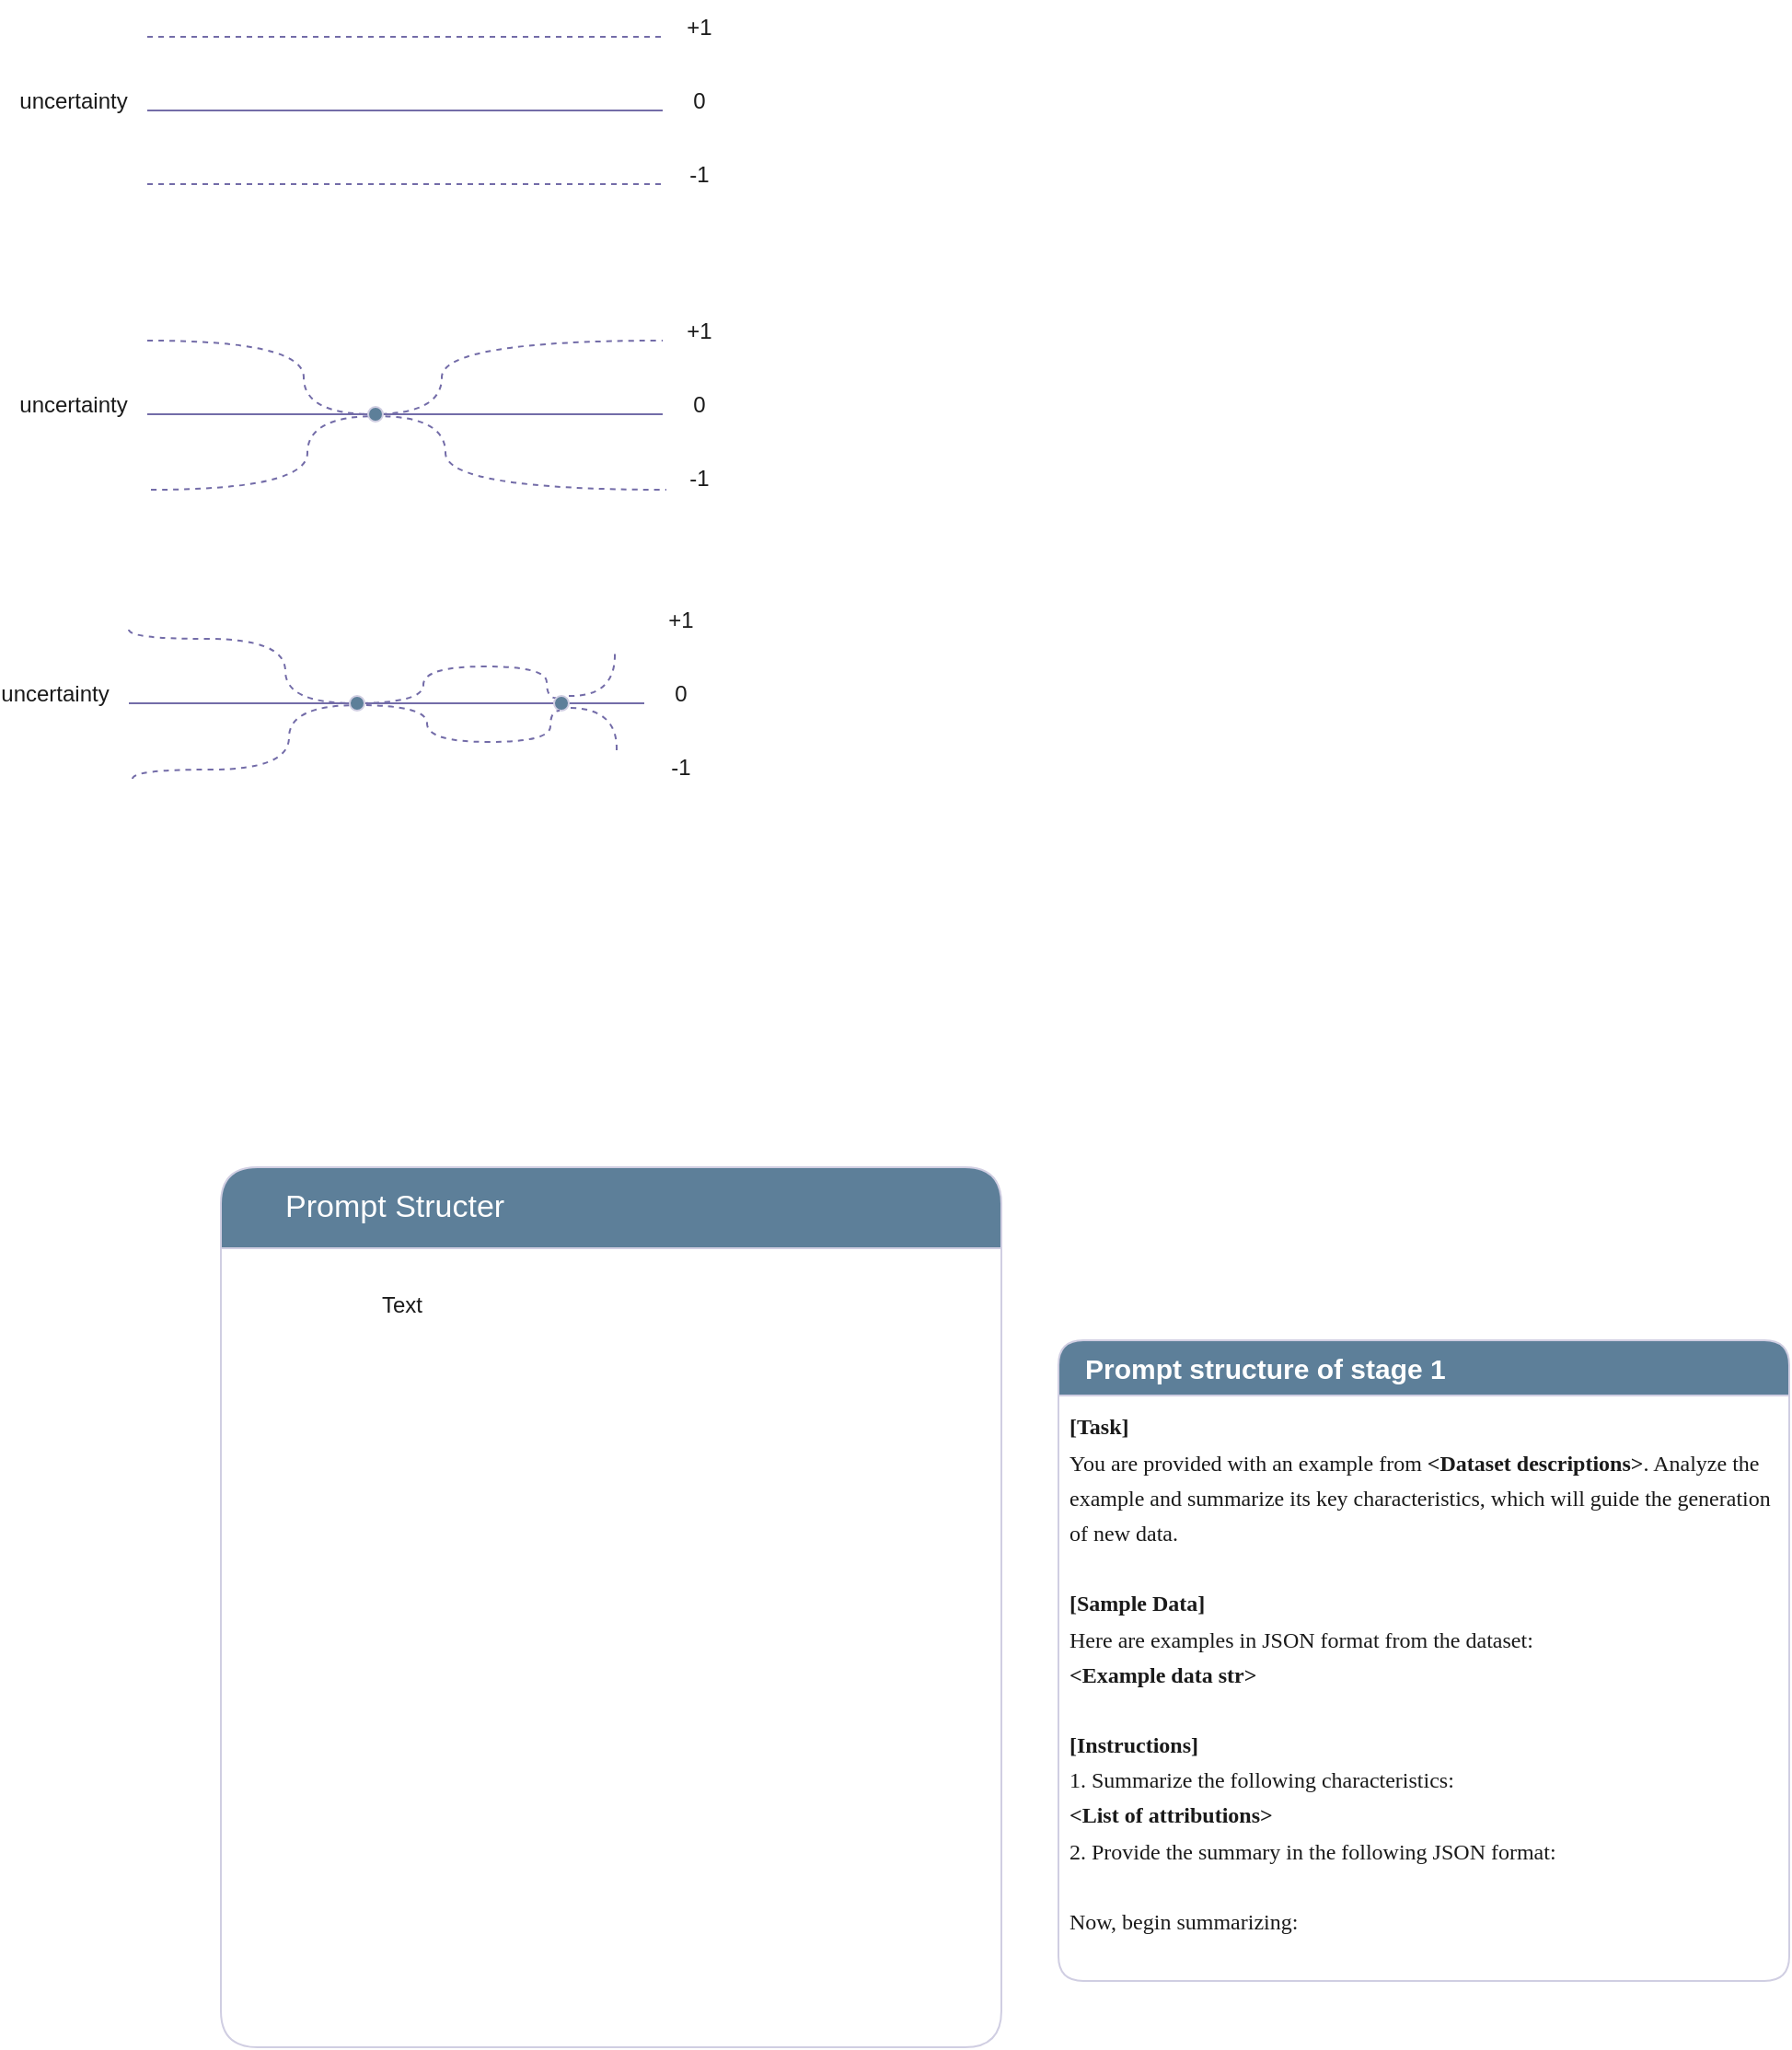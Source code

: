 <mxfile version="25.0.3">
  <diagram name="第 1 页" id="lmeAzv1xJxpM9KXliiJ_">
    <mxGraphModel dx="698" dy="353" grid="0" gridSize="10" guides="1" tooltips="1" connect="1" arrows="1" fold="1" page="1" pageScale="1" pageWidth="2339" pageHeight="3300" math="0" shadow="0">
      <root>
        <mxCell id="0" />
        <mxCell id="1" parent="0" />
        <mxCell id="M8Utd9DkcwMgNc3Gs6nq-1" value="" style="endArrow=none;html=1;rounded=0;labelBackgroundColor=none;strokeColor=#736CA8;fontColor=default;" parent="1" edge="1">
          <mxGeometry width="50" height="50" relative="1" as="geometry">
            <mxPoint x="320" y="240" as="sourcePoint" />
            <mxPoint x="600" y="240" as="targetPoint" />
          </mxGeometry>
        </mxCell>
        <mxCell id="M8Utd9DkcwMgNc3Gs6nq-2" value="" style="endArrow=none;dashed=1;html=1;rounded=0;labelBackgroundColor=none;strokeColor=#736CA8;fontColor=default;" parent="1" edge="1">
          <mxGeometry width="50" height="50" relative="1" as="geometry">
            <mxPoint x="320" y="200" as="sourcePoint" />
            <mxPoint x="600" y="200" as="targetPoint" />
          </mxGeometry>
        </mxCell>
        <mxCell id="M8Utd9DkcwMgNc3Gs6nq-3" value="" style="endArrow=none;dashed=1;html=1;rounded=0;labelBackgroundColor=none;strokeColor=#736CA8;fontColor=default;" parent="1" edge="1">
          <mxGeometry width="50" height="50" relative="1" as="geometry">
            <mxPoint x="320" y="280" as="sourcePoint" />
            <mxPoint x="600" y="280" as="targetPoint" />
          </mxGeometry>
        </mxCell>
        <mxCell id="M8Utd9DkcwMgNc3Gs6nq-4" value="uncertainty" style="text;html=1;align=center;verticalAlign=middle;whiteSpace=wrap;rounded=0;labelBackgroundColor=none;fontColor=#1A1A1A;" parent="1" vertex="1">
          <mxGeometry x="250" y="220" width="60" height="30" as="geometry" />
        </mxCell>
        <mxCell id="M8Utd9DkcwMgNc3Gs6nq-6" value="0" style="text;html=1;align=center;verticalAlign=middle;whiteSpace=wrap;rounded=0;labelBackgroundColor=none;fontColor=#1A1A1A;" parent="1" vertex="1">
          <mxGeometry x="590" y="220" width="60" height="30" as="geometry" />
        </mxCell>
        <mxCell id="M8Utd9DkcwMgNc3Gs6nq-7" value="+1" style="text;html=1;align=center;verticalAlign=middle;whiteSpace=wrap;rounded=0;labelBackgroundColor=none;fontColor=#1A1A1A;" parent="1" vertex="1">
          <mxGeometry x="590" y="180" width="60" height="30" as="geometry" />
        </mxCell>
        <mxCell id="M8Utd9DkcwMgNc3Gs6nq-8" value="-1" style="text;html=1;align=center;verticalAlign=middle;whiteSpace=wrap;rounded=0;labelBackgroundColor=none;fontColor=#1A1A1A;" parent="1" vertex="1">
          <mxGeometry x="590" y="260" width="60" height="30" as="geometry" />
        </mxCell>
        <mxCell id="M8Utd9DkcwMgNc3Gs6nq-9" value="" style="endArrow=none;html=1;rounded=0;labelBackgroundColor=none;strokeColor=#736CA8;fontColor=default;" parent="1" edge="1">
          <mxGeometry width="50" height="50" relative="1" as="geometry">
            <mxPoint x="320" y="405" as="sourcePoint" />
            <mxPoint x="600" y="405" as="targetPoint" />
          </mxGeometry>
        </mxCell>
        <mxCell id="M8Utd9DkcwMgNc3Gs6nq-10" value="" style="endArrow=none;dashed=1;html=1;rounded=0;edgeStyle=orthogonalEdgeStyle;curved=1;labelBackgroundColor=none;strokeColor=#736CA8;fontColor=default;" parent="1" edge="1">
          <mxGeometry width="50" height="50" relative="1" as="geometry">
            <mxPoint x="320" y="365" as="sourcePoint" />
            <mxPoint x="600" y="365" as="targetPoint" />
            <Array as="points">
              <mxPoint x="405" y="365" />
              <mxPoint x="405" y="405" />
              <mxPoint x="480" y="405" />
              <mxPoint x="480" y="365" />
            </Array>
          </mxGeometry>
        </mxCell>
        <mxCell id="M8Utd9DkcwMgNc3Gs6nq-12" value="uncertainty" style="text;html=1;align=center;verticalAlign=middle;whiteSpace=wrap;rounded=0;labelBackgroundColor=none;fontColor=#1A1A1A;" parent="1" vertex="1">
          <mxGeometry x="250" y="385" width="60" height="30" as="geometry" />
        </mxCell>
        <mxCell id="M8Utd9DkcwMgNc3Gs6nq-13" value="0" style="text;html=1;align=center;verticalAlign=middle;whiteSpace=wrap;rounded=0;labelBackgroundColor=none;fontColor=#1A1A1A;" parent="1" vertex="1">
          <mxGeometry x="590" y="385" width="60" height="30" as="geometry" />
        </mxCell>
        <mxCell id="M8Utd9DkcwMgNc3Gs6nq-14" value="+1" style="text;html=1;align=center;verticalAlign=middle;whiteSpace=wrap;rounded=0;labelBackgroundColor=none;fontColor=#1A1A1A;" parent="1" vertex="1">
          <mxGeometry x="590" y="345" width="60" height="30" as="geometry" />
        </mxCell>
        <mxCell id="M8Utd9DkcwMgNc3Gs6nq-15" value="-1" style="text;html=1;align=center;verticalAlign=middle;whiteSpace=wrap;rounded=0;labelBackgroundColor=none;fontColor=#1A1A1A;" parent="1" vertex="1">
          <mxGeometry x="590" y="425" width="60" height="30" as="geometry" />
        </mxCell>
        <mxCell id="M8Utd9DkcwMgNc3Gs6nq-16" value="" style="endArrow=none;dashed=1;html=1;rounded=0;edgeStyle=orthogonalEdgeStyle;curved=1;labelBackgroundColor=none;strokeColor=#736CA8;fontColor=default;" parent="1" edge="1">
          <mxGeometry width="50" height="50" relative="1" as="geometry">
            <mxPoint x="322" y="446.004" as="sourcePoint" />
            <mxPoint x="602" y="446.004" as="targetPoint" />
            <Array as="points">
              <mxPoint x="407" y="446.004" />
              <mxPoint x="407" y="406.004" />
              <mxPoint x="482" y="406.004" />
              <mxPoint x="482" y="446.004" />
            </Array>
          </mxGeometry>
        </mxCell>
        <mxCell id="M8Utd9DkcwMgNc3Gs6nq-17" value="" style="ellipse;whiteSpace=wrap;html=1;aspect=fixed;fillColor=#5D7F99;strokeColor=#D0CEE2;labelBackgroundColor=none;fontColor=#1A1A1A;" parent="1" vertex="1">
          <mxGeometry x="440" y="401" width="8" height="8" as="geometry" />
        </mxCell>
        <mxCell id="M8Utd9DkcwMgNc3Gs6nq-19" value="" style="endArrow=none;html=1;rounded=0;labelBackgroundColor=none;strokeColor=#736CA8;fontColor=default;" parent="1" source="M8Utd9DkcwMgNc3Gs6nq-27" edge="1">
          <mxGeometry width="50" height="50" relative="1" as="geometry">
            <mxPoint x="310" y="562" as="sourcePoint" />
            <mxPoint x="590" y="562" as="targetPoint" />
          </mxGeometry>
        </mxCell>
        <mxCell id="M8Utd9DkcwMgNc3Gs6nq-20" value="" style="endArrow=none;dashed=1;html=1;rounded=0;edgeStyle=orthogonalEdgeStyle;curved=1;entryX=0;entryY=0;entryDx=0;entryDy=0;labelBackgroundColor=none;strokeColor=#736CA8;fontColor=default;" parent="1" target="M8Utd9DkcwMgNc3Gs6nq-27" edge="1">
          <mxGeometry width="50" height="50" relative="1" as="geometry">
            <mxPoint x="310" y="522" as="sourcePoint" />
            <mxPoint x="590" y="522" as="targetPoint" />
            <Array as="points">
              <mxPoint x="310" y="527" />
              <mxPoint x="395" y="527" />
              <mxPoint x="395" y="562" />
              <mxPoint x="470" y="562" />
              <mxPoint x="470" y="542" />
              <mxPoint x="537" y="542" />
              <mxPoint x="537" y="559" />
            </Array>
          </mxGeometry>
        </mxCell>
        <mxCell id="M8Utd9DkcwMgNc3Gs6nq-21" value="uncertainty" style="text;html=1;align=center;verticalAlign=middle;whiteSpace=wrap;rounded=0;labelBackgroundColor=none;fontColor=#1A1A1A;" parent="1" vertex="1">
          <mxGeometry x="240" y="542" width="60" height="30" as="geometry" />
        </mxCell>
        <mxCell id="M8Utd9DkcwMgNc3Gs6nq-22" value="0" style="text;html=1;align=center;verticalAlign=middle;whiteSpace=wrap;rounded=0;labelBackgroundColor=none;fontColor=#1A1A1A;" parent="1" vertex="1">
          <mxGeometry x="580" y="542" width="60" height="30" as="geometry" />
        </mxCell>
        <mxCell id="M8Utd9DkcwMgNc3Gs6nq-23" value="+1" style="text;html=1;align=center;verticalAlign=middle;whiteSpace=wrap;rounded=0;labelBackgroundColor=none;fontColor=#1A1A1A;" parent="1" vertex="1">
          <mxGeometry x="580" y="502" width="60" height="30" as="geometry" />
        </mxCell>
        <mxCell id="M8Utd9DkcwMgNc3Gs6nq-24" value="-1" style="text;html=1;align=center;verticalAlign=middle;whiteSpace=wrap;rounded=0;labelBackgroundColor=none;fontColor=#1A1A1A;" parent="1" vertex="1">
          <mxGeometry x="580" y="582" width="60" height="30" as="geometry" />
        </mxCell>
        <mxCell id="M8Utd9DkcwMgNc3Gs6nq-28" value="" style="endArrow=none;html=1;rounded=0;labelBackgroundColor=none;strokeColor=#736CA8;fontColor=default;" parent="1" target="M8Utd9DkcwMgNc3Gs6nq-27" edge="1">
          <mxGeometry width="50" height="50" relative="1" as="geometry">
            <mxPoint x="310" y="562" as="sourcePoint" />
            <mxPoint x="590" y="562" as="targetPoint" />
          </mxGeometry>
        </mxCell>
        <mxCell id="M8Utd9DkcwMgNc3Gs6nq-27" value="" style="ellipse;whiteSpace=wrap;html=1;aspect=fixed;fillColor=#5D7F99;strokeColor=#D0CEE2;labelBackgroundColor=none;fontColor=#1A1A1A;" parent="1" vertex="1">
          <mxGeometry x="541" y="558" width="8" height="8" as="geometry" />
        </mxCell>
        <mxCell id="M8Utd9DkcwMgNc3Gs6nq-29" value="" style="endArrow=none;dashed=1;html=1;rounded=0;edgeStyle=orthogonalEdgeStyle;curved=1;entryX=0;entryY=0;entryDx=0;entryDy=0;labelBackgroundColor=none;strokeColor=#736CA8;fontColor=default;" parent="1" edge="1">
          <mxGeometry width="50" height="50" relative="1" as="geometry">
            <mxPoint x="312" y="603.0" as="sourcePoint" />
            <mxPoint x="544" y="566.0" as="targetPoint" />
            <Array as="points">
              <mxPoint x="312" y="598.0" />
              <mxPoint x="397" y="598.0" />
              <mxPoint x="397" y="563.0" />
              <mxPoint x="472" y="563.0" />
              <mxPoint x="472" y="583.0" />
              <mxPoint x="539" y="583.0" />
              <mxPoint x="539" y="566.0" />
            </Array>
          </mxGeometry>
        </mxCell>
        <mxCell id="M8Utd9DkcwMgNc3Gs6nq-31" value="" style="endArrow=none;dashed=1;html=1;rounded=0;edgeStyle=orthogonalEdgeStyle;curved=1;labelBackgroundColor=none;strokeColor=#736CA8;fontColor=default;" parent="1" edge="1">
          <mxGeometry width="50" height="50" relative="1" as="geometry">
            <mxPoint x="549" y="558" as="sourcePoint" />
            <mxPoint x="574" y="535" as="targetPoint" />
          </mxGeometry>
        </mxCell>
        <mxCell id="M8Utd9DkcwMgNc3Gs6nq-32" value="" style="endArrow=none;dashed=1;html=1;rounded=0;edgeStyle=orthogonalEdgeStyle;curved=1;labelBackgroundColor=none;strokeColor=#736CA8;fontColor=default;" parent="1" edge="1">
          <mxGeometry width="50" height="50" relative="1" as="geometry">
            <mxPoint x="550" y="564.483" as="sourcePoint" />
            <mxPoint x="575" y="587.483" as="targetPoint" />
          </mxGeometry>
        </mxCell>
        <mxCell id="M8Utd9DkcwMgNc3Gs6nq-26" value="" style="ellipse;whiteSpace=wrap;html=1;aspect=fixed;fillColor=#5D7F99;strokeColor=#D0CEE2;labelBackgroundColor=none;fontColor=#1A1A1A;" parent="1" vertex="1">
          <mxGeometry x="430" y="558" width="8" height="8" as="geometry" />
        </mxCell>
        <mxCell id="CtkNMsEZXAwomdUiVEzQ-1" value="&lt;font face=&quot;Helvetica&quot; color=&quot;#ffffff&quot; style=&quot;font-weight: normal; font-size: 17px;&quot;&gt;&amp;nbsp; &amp;nbsp; &amp;nbsp; &amp;nbsp;Prompt Structer&lt;/font&gt;" style="swimlane;whiteSpace=wrap;html=1;rounded=1;startSize=44;align=left;fillColor=#5D7F99;strokeColor=#D0CEE2;labelBackgroundColor=none;fontColor=#1A1A1A;" parent="1" vertex="1">
          <mxGeometry x="360" y="814" width="424" height="478" as="geometry" />
        </mxCell>
        <mxCell id="CtkNMsEZXAwomdUiVEzQ-2" value="Text" style="text;html=1;align=center;verticalAlign=middle;resizable=0;points=[];autosize=1;strokeColor=none;fillColor=none;labelBackgroundColor=none;fontColor=#1A1A1A;" parent="1" vertex="1">
          <mxGeometry x="438" y="876" width="40" height="26" as="geometry" />
        </mxCell>
        <mxCell id="CtkNMsEZXAwomdUiVEzQ-4" value="&lt;span style=&quot;color: rgb(255, 255, 255);&quot;&gt;&lt;font style=&quot;font-size: 15px;&quot;&gt;&lt;b&gt;&amp;nbsp; &amp;nbsp;Prompt structure of stage 1&lt;/b&gt;&lt;/font&gt;&lt;/span&gt;" style="swimlane;fontStyle=0;childLayout=stackLayout;horizontal=1;startSize=30;horizontalStack=0;resizeParent=1;resizeParentMax=0;resizeLast=0;collapsible=1;marginBottom=0;whiteSpace=wrap;html=1;rounded=1;fillColor=#5D7F99;strokeColor=#D0CEE2;labelBackgroundColor=none;fontColor=#1A1A1A;align=left;" parent="1" vertex="1">
          <mxGeometry x="815" y="908" width="397" height="348" as="geometry" />
        </mxCell>
        <mxCell id="CtkNMsEZXAwomdUiVEzQ-5" value="&lt;b style=&quot;line-height: 160%;&quot;&gt;&lt;font face=&quot;Times New Roman&quot;&gt;[Task]&lt;/font&gt;&lt;/b&gt;&lt;div style=&quot;line-height: 160%;&quot;&gt;&lt;font face=&quot;Times New Roman&quot;&gt;You are provided with an example from &lt;b&gt;&amp;lt;Dataset descriptions&amp;gt;&lt;/b&gt;. Analyze the example and summarize its key characteristics, which will guide the generation of new data.&lt;br&gt;&lt;/font&gt;&lt;/div&gt;&lt;div style=&quot;line-height: 160%;&quot;&gt;&lt;font face=&quot;Times New Roman&quot;&gt;&lt;br&gt;&lt;/font&gt;&lt;/div&gt;&lt;div style=&quot;line-height: 160%;&quot;&gt;&lt;b&gt;&lt;font face=&quot;Times New Roman&quot;&gt;[&lt;/font&gt;&lt;span style=&quot;background-color: initial;&quot;&gt;&lt;font face=&quot;Times New Roman&quot;&gt;Sample Data&lt;/font&gt;&lt;/span&gt;&lt;span style=&quot;font-family: &amp;quot;Times New Roman&amp;quot;; background-color: initial;&quot;&gt;]&lt;/span&gt;&lt;/b&gt;&lt;/div&gt;&lt;div style=&quot;line-height: 160%;&quot;&gt;&lt;span style=&quot;background-color: initial;&quot;&gt;&lt;font face=&quot;Times New Roman&quot;&gt;Here are examples in JSON format from the dataset:&lt;/font&gt;&lt;br&gt;&lt;/span&gt;&lt;/div&gt;&lt;div style=&quot;line-height: 160%;&quot;&gt;&lt;span style=&quot;font-family: &amp;quot;Times New Roman&amp;quot;; background-color: initial;&quot;&gt;&lt;b&gt;&amp;lt;Example data str&amp;gt;&lt;/b&gt;&lt;/span&gt;&lt;/div&gt;&lt;div style=&quot;line-height: 160%;&quot;&gt;&lt;span style=&quot;font-family: &amp;quot;Times New Roman&amp;quot;; background-color: initial;&quot;&gt;&lt;b&gt;&lt;br&gt;&lt;/b&gt;&lt;/span&gt;&lt;/div&gt;&lt;div style=&quot;line-height: 160%;&quot;&gt;&lt;b&gt;&lt;font face=&quot;Times New Roman&quot;&gt;[Instructions]&lt;/font&gt;&lt;/b&gt;&lt;span style=&quot;font-family: &amp;quot;Times New Roman&amp;quot;; background-color: initial;&quot;&gt;&lt;br&gt;&lt;/span&gt;&lt;/div&gt;&lt;div style=&quot;line-height: 160%;&quot;&gt;&lt;font face=&quot;Times New Roman&quot;&gt;&lt;div&gt;1. Summarize the following characteristics:&lt;/div&gt;&lt;div&gt;&lt;b&gt;&amp;lt;List of attributions&amp;gt;&lt;/b&gt;&lt;/div&gt;&lt;div&gt;2. Provide the summary in the following JSON format:&lt;/div&gt;&lt;div style=&quot;&quot;&gt;&lt;br&gt;&lt;/div&gt;&lt;div&gt;Now, begin summarizing:&lt;/div&gt;&lt;/font&gt;&lt;/div&gt;&lt;div&gt;&lt;b&gt;&lt;br&gt;&lt;/b&gt;&lt;/div&gt;" style="text;strokeColor=none;fillColor=none;align=left;verticalAlign=middle;spacingLeft=4;spacingRight=4;overflow=hidden;points=[[0,0.5],[1,0.5]];portConstraint=eastwest;rotatable=0;whiteSpace=wrap;html=1;labelBackgroundColor=none;fontColor=#1A1A1A;" parent="CtkNMsEZXAwomdUiVEzQ-4" vertex="1">
          <mxGeometry y="30" width="397" height="318" as="geometry" />
        </mxCell>
      </root>
    </mxGraphModel>
  </diagram>
</mxfile>
